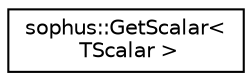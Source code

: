 digraph "Graphical Class Hierarchy"
{
 // LATEX_PDF_SIZE
  edge [fontname="Helvetica",fontsize="10",labelfontname="Helvetica",labelfontsize="10"];
  node [fontname="Helvetica",fontsize="10",shape=record];
  rankdir="LR";
  Node0 [label="sophus::GetScalar\<\l TScalar \>",height=0.2,width=0.4,color="black", fillcolor="white", style="filled",URL="$structsophus_1_1_get_scalar.html",tooltip=" "];
}
